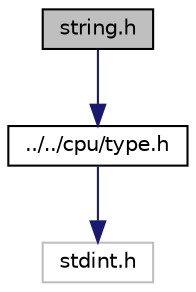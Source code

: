 digraph "string.h"
{
 // LATEX_PDF_SIZE
  edge [fontname="Helvetica",fontsize="10",labelfontname="Helvetica",labelfontsize="10"];
  node [fontname="Helvetica",fontsize="10",shape=record];
  Node0 [label="string.h",height=0.2,width=0.4,color="black", fillcolor="grey75", style="filled", fontcolor="black",tooltip="String library header file."];
  Node0 -> Node1 [color="midnightblue",fontsize="10",style="solid",fontname="Helvetica"];
  Node1 [label="../../cpu/type.h",height=0.2,width=0.4,color="black", fillcolor="white", style="filled",URL="$type_8h.html",tooltip="Defines various special types and includes stdint.h."];
  Node1 -> Node2 [color="midnightblue",fontsize="10",style="solid",fontname="Helvetica"];
  Node2 [label="stdint.h",height=0.2,width=0.4,color="grey75", fillcolor="white", style="filled",tooltip=" "];
}
